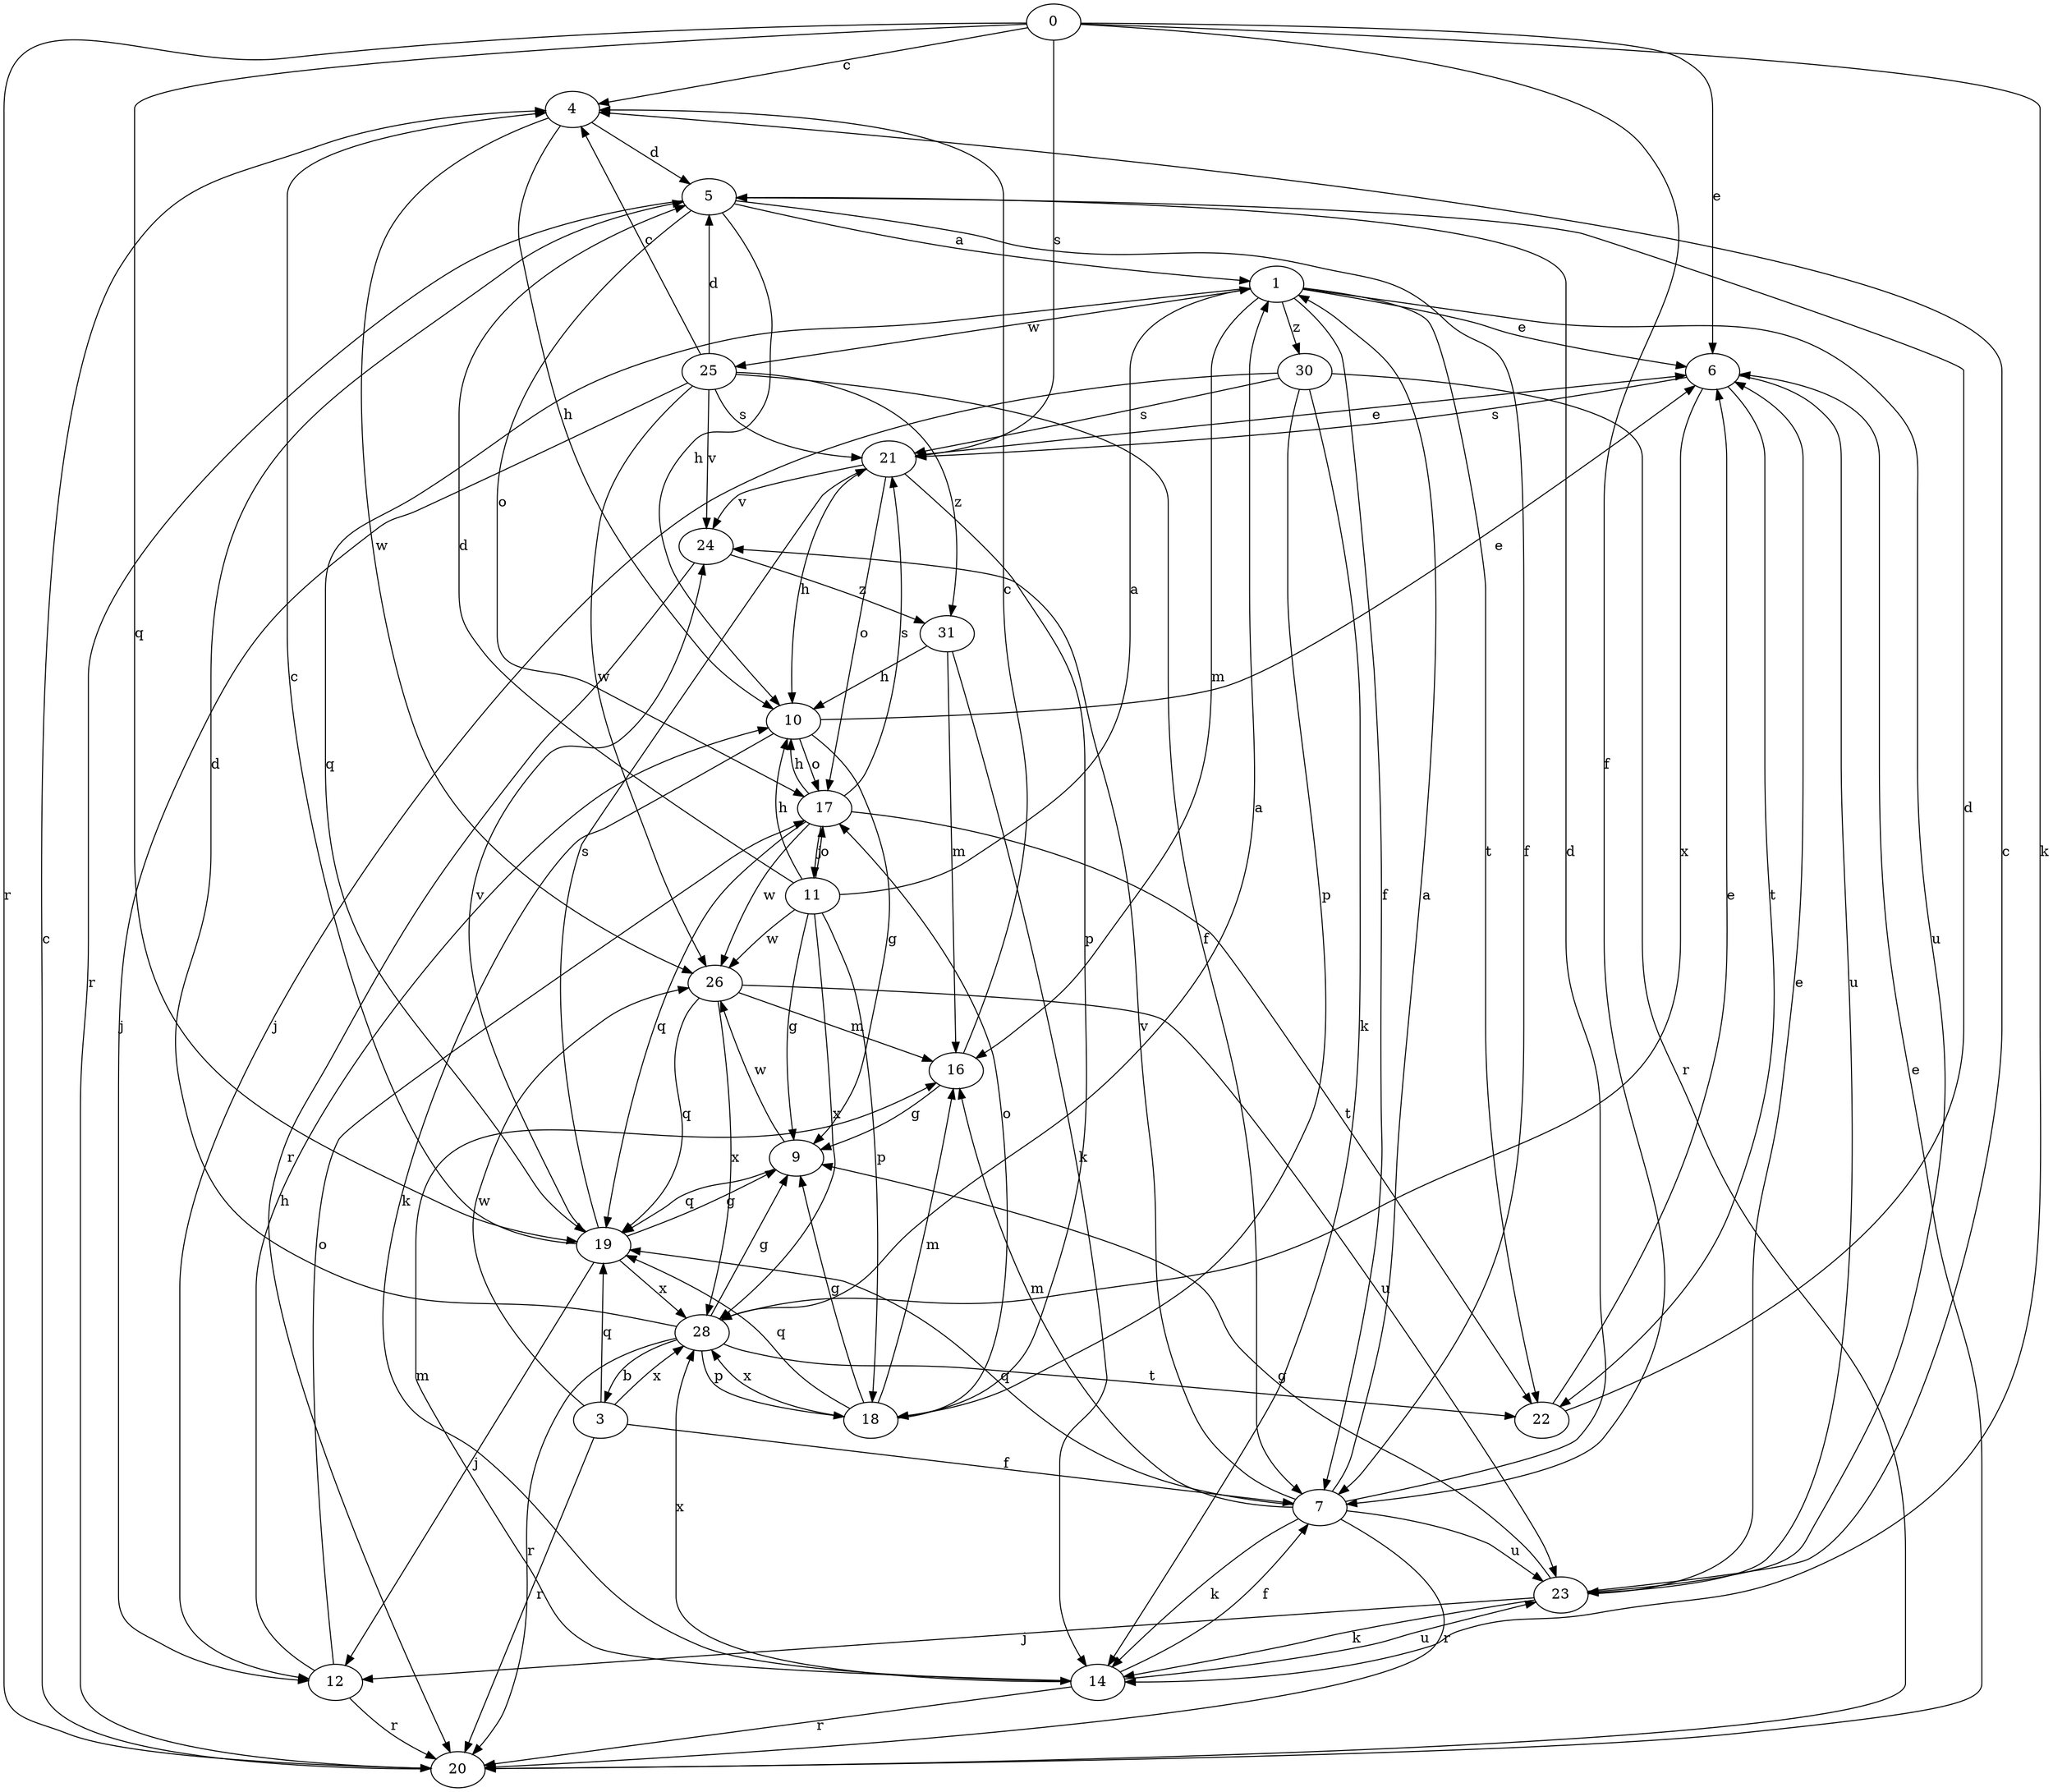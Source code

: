 strict digraph  {
0;
1;
3;
4;
5;
6;
7;
9;
10;
11;
12;
14;
16;
17;
18;
19;
20;
21;
22;
23;
24;
25;
26;
28;
30;
31;
0 -> 4  [label=c];
0 -> 6  [label=e];
0 -> 7  [label=f];
0 -> 14  [label=k];
0 -> 19  [label=q];
0 -> 20  [label=r];
0 -> 21  [label=s];
1 -> 6  [label=e];
1 -> 7  [label=f];
1 -> 16  [label=m];
1 -> 19  [label=q];
1 -> 22  [label=t];
1 -> 23  [label=u];
1 -> 25  [label=w];
1 -> 30  [label=z];
3 -> 7  [label=f];
3 -> 19  [label=q];
3 -> 20  [label=r];
3 -> 26  [label=w];
3 -> 28  [label=x];
4 -> 5  [label=d];
4 -> 10  [label=h];
4 -> 26  [label=w];
5 -> 1  [label=a];
5 -> 7  [label=f];
5 -> 10  [label=h];
5 -> 17  [label=o];
5 -> 20  [label=r];
6 -> 21  [label=s];
6 -> 22  [label=t];
6 -> 23  [label=u];
6 -> 28  [label=x];
7 -> 1  [label=a];
7 -> 5  [label=d];
7 -> 14  [label=k];
7 -> 16  [label=m];
7 -> 19  [label=q];
7 -> 20  [label=r];
7 -> 23  [label=u];
7 -> 24  [label=v];
9 -> 19  [label=q];
9 -> 26  [label=w];
10 -> 6  [label=e];
10 -> 9  [label=g];
10 -> 14  [label=k];
10 -> 17  [label=o];
11 -> 1  [label=a];
11 -> 5  [label=d];
11 -> 9  [label=g];
11 -> 10  [label=h];
11 -> 17  [label=o];
11 -> 18  [label=p];
11 -> 26  [label=w];
11 -> 28  [label=x];
12 -> 10  [label=h];
12 -> 17  [label=o];
12 -> 20  [label=r];
14 -> 7  [label=f];
14 -> 16  [label=m];
14 -> 20  [label=r];
14 -> 23  [label=u];
14 -> 28  [label=x];
16 -> 4  [label=c];
16 -> 9  [label=g];
17 -> 10  [label=h];
17 -> 11  [label=j];
17 -> 19  [label=q];
17 -> 21  [label=s];
17 -> 22  [label=t];
17 -> 26  [label=w];
18 -> 9  [label=g];
18 -> 16  [label=m];
18 -> 17  [label=o];
18 -> 19  [label=q];
18 -> 28  [label=x];
19 -> 4  [label=c];
19 -> 9  [label=g];
19 -> 12  [label=j];
19 -> 21  [label=s];
19 -> 24  [label=v];
19 -> 28  [label=x];
20 -> 4  [label=c];
20 -> 6  [label=e];
21 -> 6  [label=e];
21 -> 10  [label=h];
21 -> 17  [label=o];
21 -> 18  [label=p];
21 -> 24  [label=v];
22 -> 5  [label=d];
22 -> 6  [label=e];
23 -> 4  [label=c];
23 -> 6  [label=e];
23 -> 9  [label=g];
23 -> 12  [label=j];
23 -> 14  [label=k];
24 -> 20  [label=r];
24 -> 31  [label=z];
25 -> 4  [label=c];
25 -> 5  [label=d];
25 -> 7  [label=f];
25 -> 12  [label=j];
25 -> 21  [label=s];
25 -> 24  [label=v];
25 -> 26  [label=w];
25 -> 31  [label=z];
26 -> 16  [label=m];
26 -> 19  [label=q];
26 -> 23  [label=u];
26 -> 28  [label=x];
28 -> 1  [label=a];
28 -> 3  [label=b];
28 -> 5  [label=d];
28 -> 9  [label=g];
28 -> 18  [label=p];
28 -> 20  [label=r];
28 -> 22  [label=t];
30 -> 12  [label=j];
30 -> 14  [label=k];
30 -> 18  [label=p];
30 -> 20  [label=r];
30 -> 21  [label=s];
31 -> 10  [label=h];
31 -> 14  [label=k];
31 -> 16  [label=m];
}
